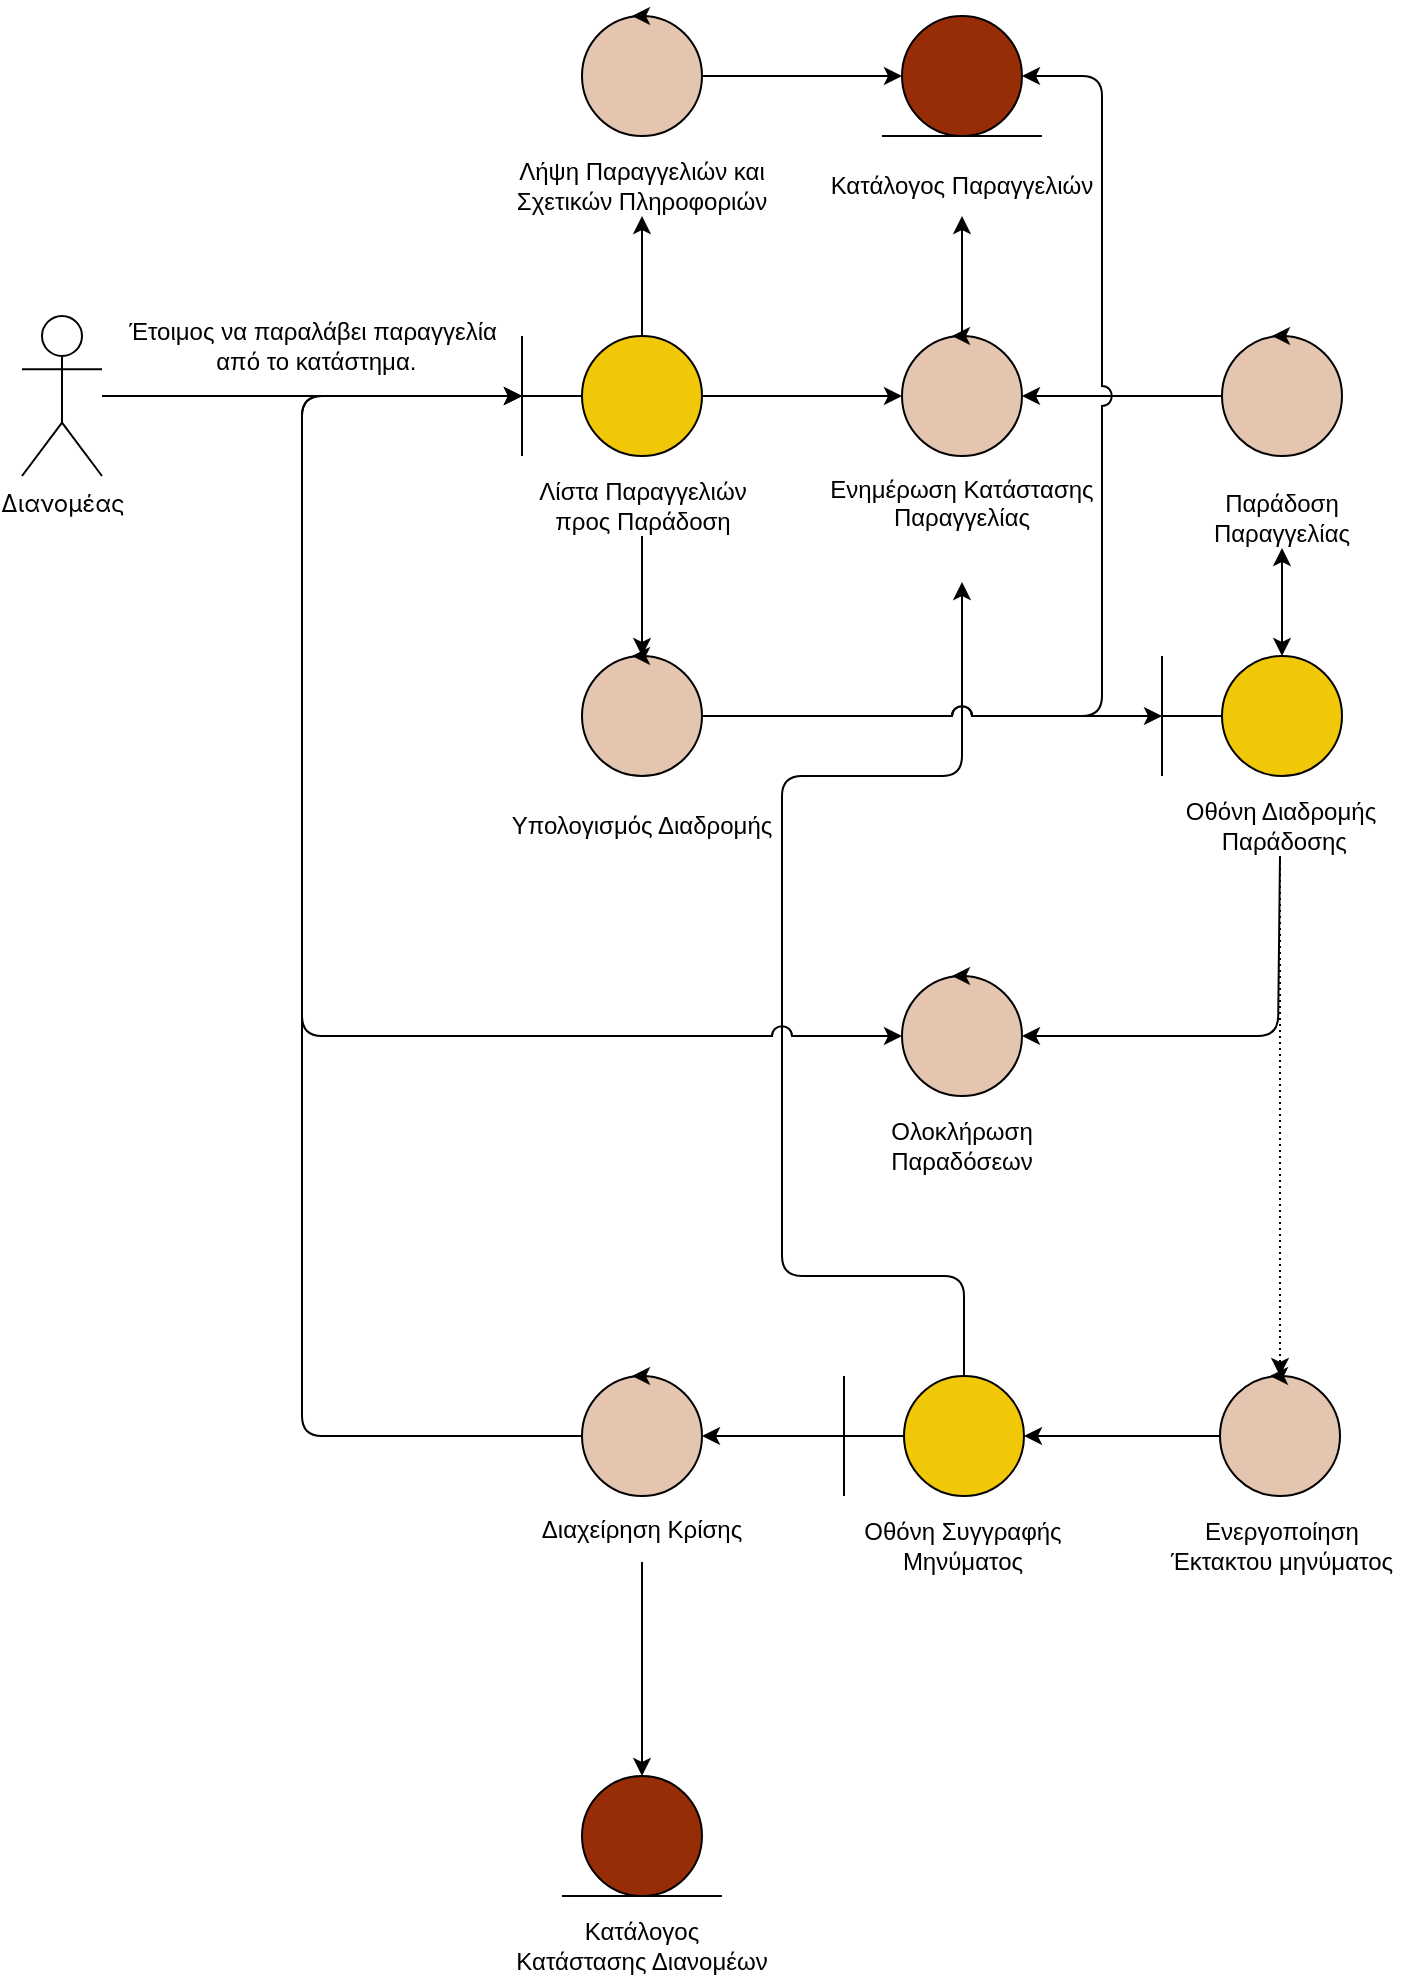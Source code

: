 <mxfile version="17.4.2" type="device"><diagram id="ALxV6cjvILg_8FIJ0sdx" name="Page-1"><mxGraphModel dx="823" dy="603" grid="1" gridSize="10" guides="1" tooltips="1" connect="1" arrows="1" fold="1" page="1" pageScale="1" pageWidth="827" pageHeight="1169" math="0" shadow="0"><root><mxCell id="0"/><mxCell id="1" parent="0"/><mxCell id="Pw4_EMvo6jJB-a_xivtF-111" style="edgeStyle=orthogonalEdgeStyle;rounded=1;jumpStyle=arc;jumpSize=10;orthogonalLoop=1;jettySize=auto;html=1;entryX=0.5;entryY=1;entryDx=0;entryDy=0;startArrow=none;startFill=0;targetPerimeterSpacing=0;exitX=0.5;exitY=0;exitDx=0;exitDy=0;sketch=0;" parent="1" source="Pw4_EMvo6jJB-a_xivtF-102" target="Pw4_EMvo6jJB-a_xivtF-40" edge="1"><mxGeometry relative="1" as="geometry"><Array as="points"><mxPoint x="511" y="640"/><mxPoint x="420" y="640"/><mxPoint x="420" y="390"/><mxPoint x="510" y="390"/></Array></mxGeometry></mxCell><mxCell id="Pw4_EMvo6jJB-a_xivtF-30" style="edgeStyle=orthogonalEdgeStyle;rounded=0;orthogonalLoop=1;jettySize=auto;html=1;entryX=0;entryY=0.5;entryDx=0;entryDy=0;" parent="1" source="Pw4_EMvo6jJB-a_xivtF-4" target="Pw4_EMvo6jJB-a_xivtF-9" edge="1"><mxGeometry relative="1" as="geometry"/></mxCell><mxCell id="Pw4_EMvo6jJB-a_xivtF-25" value="" style="group" parent="1" vertex="1" connectable="0"><mxGeometry x="470" y="10" width="80" height="60" as="geometry"/></mxCell><mxCell id="Pw4_EMvo6jJB-a_xivtF-9" value="" style="ellipse;whiteSpace=wrap;html=1;aspect=fixed;fillColor=#972D07;" parent="Pw4_EMvo6jJB-a_xivtF-25" vertex="1"><mxGeometry x="10" width="60" height="60" as="geometry"/></mxCell><mxCell id="Pw4_EMvo6jJB-a_xivtF-15" value="" style="endArrow=none;html=1;rounded=0;" parent="Pw4_EMvo6jJB-a_xivtF-25" edge="1"><mxGeometry width="50" height="50" relative="1" as="geometry"><mxPoint y="60" as="sourcePoint"/><mxPoint x="80" y="60" as="targetPoint"/></mxGeometry></mxCell><mxCell id="Pw4_EMvo6jJB-a_xivtF-29" value="&lt;font face=&quot;helvetica&quot;&gt;Λήψη Παραγγελιών και Σχετικών Πληροφοριών&lt;/font&gt;" style="text;whiteSpace=wrap;html=1;align=center;verticalAlign=middle;" parent="1" vertex="1"><mxGeometry x="280" y="80" width="140" height="30" as="geometry"/></mxCell><mxCell id="Pw4_EMvo6jJB-a_xivtF-31" value="&lt;span style=&quot;color: rgb(0 , 0 , 0) ; font-family: &amp;#34;helvetica&amp;#34; ; font-size: 12px ; font-style: normal ; font-weight: 400 ; letter-spacing: normal ; text-indent: 0px ; text-transform: none ; word-spacing: 0px ; display: inline ; float: none&quot;&gt;Κατάλογος Παραγγελιών&lt;/span&gt;" style="text;whiteSpace=wrap;html=1;verticalAlign=middle;align=center;" parent="1" vertex="1"><mxGeometry x="440" y="80" width="140" height="30" as="geometry"/></mxCell><mxCell id="Pw4_EMvo6jJB-a_xivtF-34" value="" style="group" parent="1" vertex="1" connectable="0"><mxGeometry x="320" y="10" width="60" height="60" as="geometry"/></mxCell><mxCell id="Pw4_EMvo6jJB-a_xivtF-4" value="" style="ellipse;whiteSpace=wrap;html=1;aspect=fixed;fillColor=#E4C5AF;" parent="Pw4_EMvo6jJB-a_xivtF-34" vertex="1"><mxGeometry width="60" height="60" as="geometry"/></mxCell><mxCell id="Pw4_EMvo6jJB-a_xivtF-14" style="edgeStyle=orthogonalEdgeStyle;rounded=0;orthogonalLoop=1;jettySize=auto;html=1;exitX=0.5;exitY=0;exitDx=0;exitDy=0;entryX=0.417;entryY=0.011;entryDx=0;entryDy=0;entryPerimeter=0;" parent="Pw4_EMvo6jJB-a_xivtF-34" source="Pw4_EMvo6jJB-a_xivtF-4" target="Pw4_EMvo6jJB-a_xivtF-4" edge="1"><mxGeometry relative="1" as="geometry"/></mxCell><mxCell id="Pw4_EMvo6jJB-a_xivtF-35" value="" style="group" parent="1" vertex="1" connectable="0"><mxGeometry x="480" y="170" width="60" height="60" as="geometry"/></mxCell><mxCell id="Pw4_EMvo6jJB-a_xivtF-36" value="" style="ellipse;whiteSpace=wrap;html=1;aspect=fixed;fillColor=#E4C5AF;" parent="Pw4_EMvo6jJB-a_xivtF-35" vertex="1"><mxGeometry width="60" height="60" as="geometry"/></mxCell><mxCell id="Pw4_EMvo6jJB-a_xivtF-37" style="edgeStyle=orthogonalEdgeStyle;rounded=0;orthogonalLoop=1;jettySize=auto;html=1;exitX=0.5;exitY=0;exitDx=0;exitDy=0;entryX=0.417;entryY=0.011;entryDx=0;entryDy=0;entryPerimeter=0;" parent="Pw4_EMvo6jJB-a_xivtF-35" source="Pw4_EMvo6jJB-a_xivtF-36" target="Pw4_EMvo6jJB-a_xivtF-36" edge="1"><mxGeometry relative="1" as="geometry"/></mxCell><mxCell id="Pw4_EMvo6jJB-a_xivtF-39" style="edgeStyle=orthogonalEdgeStyle;rounded=0;orthogonalLoop=1;jettySize=auto;html=1;" parent="1" source="Pw4_EMvo6jJB-a_xivtF-1" target="Pw4_EMvo6jJB-a_xivtF-36" edge="1"><mxGeometry relative="1" as="geometry"/></mxCell><mxCell id="Pw4_EMvo6jJB-a_xivtF-40" value="&lt;span style=&quot;color: rgb(0 , 0 , 0) ; font-family: &amp;#34;helvetica&amp;#34; ; font-size: 12px ; font-style: normal ; font-weight: 400 ; letter-spacing: normal ; text-indent: 0px ; text-transform: none ; word-spacing: 0px ; display: inline ; float: none&quot;&gt;Ενημέρωση Κατάστασης Παραγγελίας&lt;/span&gt;" style="text;whiteSpace=wrap;html=1;verticalAlign=top;align=center;" parent="1" vertex="1"><mxGeometry x="440" y="233" width="140" height="60" as="geometry"/></mxCell><mxCell id="Pw4_EMvo6jJB-a_xivtF-41" style="edgeStyle=orthogonalEdgeStyle;rounded=0;orthogonalLoop=1;jettySize=auto;html=1;entryX=0.5;entryY=1;entryDx=0;entryDy=0;targetPerimeterSpacing=0;" parent="1" source="Pw4_EMvo6jJB-a_xivtF-36" target="Pw4_EMvo6jJB-a_xivtF-31" edge="1"><mxGeometry relative="1" as="geometry"/></mxCell><mxCell id="Pw4_EMvo6jJB-a_xivtF-63" value="" style="group" parent="1" vertex="1" connectable="0"><mxGeometry x="610" y="290" width="129" height="140" as="geometry"/></mxCell><mxCell id="Pw4_EMvo6jJB-a_xivtF-67" value="Οθόνη Διαδρομής&lt;br&gt;&amp;nbsp;Παράδοσης" style="text;html=1;align=center;verticalAlign=middle;resizable=0;points=[];autosize=1;strokeColor=none;fillColor=none;" parent="Pw4_EMvo6jJB-a_xivtF-63" vertex="1"><mxGeometry x="-1" y="110" width="120" height="30" as="geometry"/></mxCell><mxCell id="Pw4_EMvo6jJB-a_xivtF-68" value="" style="endArrow=none;html=1;rounded=0;" parent="Pw4_EMvo6jJB-a_xivtF-63" edge="1"><mxGeometry width="50" height="50" relative="1" as="geometry"><mxPoint y="100" as="sourcePoint"/><mxPoint y="40" as="targetPoint"/></mxGeometry></mxCell><mxCell id="Pw4_EMvo6jJB-a_xivtF-69" value="" style="group" parent="Pw4_EMvo6jJB-a_xivtF-63" vertex="1" connectable="0"><mxGeometry y="40" width="90" height="60" as="geometry"/></mxCell><mxCell id="Pw4_EMvo6jJB-a_xivtF-70" value="" style="ellipse;whiteSpace=wrap;html=1;aspect=fixed;labelBackgroundColor=#FFFF99;fillColor=#F0C808;" parent="Pw4_EMvo6jJB-a_xivtF-69" vertex="1"><mxGeometry x="30" width="60" height="60" as="geometry"/></mxCell><mxCell id="Pw4_EMvo6jJB-a_xivtF-71" value="" style="endArrow=none;html=1;rounded=0;entryX=0;entryY=0.5;entryDx=0;entryDy=0;" parent="Pw4_EMvo6jJB-a_xivtF-69" target="Pw4_EMvo6jJB-a_xivtF-70" edge="1"><mxGeometry width="50" height="50" relative="1" as="geometry"><mxPoint y="30" as="sourcePoint"/><mxPoint x="50" y="-15" as="targetPoint"/></mxGeometry></mxCell><mxCell id="Pw4_EMvo6jJB-a_xivtF-72" value="" style="group" parent="1" vertex="1" connectable="0"><mxGeometry x="280" y="330" width="140" height="100" as="geometry"/></mxCell><mxCell id="Pw4_EMvo6jJB-a_xivtF-44" value="" style="group" parent="Pw4_EMvo6jJB-a_xivtF-72" vertex="1" connectable="0"><mxGeometry x="40" width="60" height="60" as="geometry"/></mxCell><mxCell id="Pw4_EMvo6jJB-a_xivtF-45" value="" style="ellipse;whiteSpace=wrap;html=1;aspect=fixed;fillColor=#E4C5AF;" parent="Pw4_EMvo6jJB-a_xivtF-44" vertex="1"><mxGeometry width="60" height="60" as="geometry"/></mxCell><mxCell id="Pw4_EMvo6jJB-a_xivtF-46" style="edgeStyle=orthogonalEdgeStyle;rounded=0;orthogonalLoop=1;jettySize=auto;html=1;exitX=0.5;exitY=0;exitDx=0;exitDy=0;entryX=0.417;entryY=0.011;entryDx=0;entryDy=0;entryPerimeter=0;" parent="Pw4_EMvo6jJB-a_xivtF-44" source="Pw4_EMvo6jJB-a_xivtF-45" target="Pw4_EMvo6jJB-a_xivtF-45" edge="1"><mxGeometry relative="1" as="geometry"/></mxCell><mxCell id="Pw4_EMvo6jJB-a_xivtF-48" value="&lt;span style=&quot;color: rgb(0 , 0 , 0) ; font-family: &amp;#34;helvetica&amp;#34; ; font-size: 12px ; font-style: normal ; font-weight: 400 ; letter-spacing: normal ; text-indent: 0px ; text-transform: none ; word-spacing: 0px ; display: inline ; float: none&quot;&gt;Υπολογισμός Διαδρομής&lt;/span&gt;" style="text;whiteSpace=wrap;html=1;verticalAlign=middle;align=center;" parent="Pw4_EMvo6jJB-a_xivtF-72" vertex="1"><mxGeometry y="70" width="140" height="30" as="geometry"/></mxCell><mxCell id="Pw4_EMvo6jJB-a_xivtF-20" style="edgeStyle=orthogonalEdgeStyle;rounded=0;orthogonalLoop=1;jettySize=auto;html=1;" parent="1" source="Pw4_EMvo6jJB-a_xivtF-19" edge="1"><mxGeometry relative="1" as="geometry"><mxPoint x="290" y="200" as="targetPoint"/></mxGeometry></mxCell><mxCell id="Pw4_EMvo6jJB-a_xivtF-19" value="&lt;font face=&quot;SF Pro Text&quot;&gt;Διανομέας&lt;/font&gt;" style="shape=umlActor;verticalLabelPosition=bottom;verticalAlign=top;html=1;outlineConnect=0;" parent="1" vertex="1"><mxGeometry x="40" y="160" width="40" height="80" as="geometry"/></mxCell><mxCell id="Pw4_EMvo6jJB-a_xivtF-21" value="Έτοιμος να παραλάβει παραγγελία&lt;br&gt;&amp;nbsp;από το κατάστημα." style="text;html=1;align=center;verticalAlign=middle;resizable=0;points=[];autosize=1;strokeColor=none;fillColor=none;" parent="1" vertex="1"><mxGeometry x="80" y="160" width="210" height="30" as="geometry"/></mxCell><mxCell id="Pw4_EMvo6jJB-a_xivtF-74" style="edgeStyle=orthogonalEdgeStyle;rounded=0;orthogonalLoop=1;jettySize=auto;html=1;targetPerimeterSpacing=0;" parent="1" source="Pw4_EMvo6jJB-a_xivtF-23" target="Pw4_EMvo6jJB-a_xivtF-45" edge="1"><mxGeometry relative="1" as="geometry"/></mxCell><mxCell id="Pw4_EMvo6jJB-a_xivtF-23" value="Λίστα Παραγγελιών&lt;br&gt;προς Παράδοση" style="text;html=1;align=center;verticalAlign=middle;resizable=0;points=[];autosize=1;strokeColor=none;fillColor=none;" parent="1" vertex="1"><mxGeometry x="285" y="240" width="130" height="30" as="geometry"/></mxCell><mxCell id="Pw4_EMvo6jJB-a_xivtF-75" value="" style="group" parent="1" vertex="1" connectable="0"><mxGeometry x="290" y="170" width="90" height="60" as="geometry"/></mxCell><mxCell id="Pw4_EMvo6jJB-a_xivtF-2" value="" style="endArrow=none;html=1;rounded=0;" parent="Pw4_EMvo6jJB-a_xivtF-75" edge="1"><mxGeometry width="50" height="50" relative="1" as="geometry"><mxPoint y="60" as="sourcePoint"/><mxPoint as="targetPoint"/></mxGeometry></mxCell><mxCell id="Pw4_EMvo6jJB-a_xivtF-8" value="" style="group" parent="Pw4_EMvo6jJB-a_xivtF-75" vertex="1" connectable="0"><mxGeometry width="90" height="60" as="geometry"/></mxCell><mxCell id="Pw4_EMvo6jJB-a_xivtF-1" value="" style="ellipse;whiteSpace=wrap;html=1;aspect=fixed;labelBackgroundColor=#FFFF99;fillColor=#F0C808;" parent="Pw4_EMvo6jJB-a_xivtF-8" vertex="1"><mxGeometry x="30" width="60" height="60" as="geometry"/></mxCell><mxCell id="Pw4_EMvo6jJB-a_xivtF-7" value="" style="endArrow=none;html=1;rounded=0;entryX=0;entryY=0.5;entryDx=0;entryDy=0;" parent="Pw4_EMvo6jJB-a_xivtF-8" target="Pw4_EMvo6jJB-a_xivtF-1" edge="1"><mxGeometry width="50" height="50" relative="1" as="geometry"><mxPoint y="30" as="sourcePoint"/><mxPoint x="50" y="-15" as="targetPoint"/></mxGeometry></mxCell><mxCell id="Pw4_EMvo6jJB-a_xivtF-76" style="edgeStyle=orthogonalEdgeStyle;rounded=0;orthogonalLoop=1;jettySize=auto;html=1;targetPerimeterSpacing=0;jumpStyle=arc;jumpSize=10;" parent="1" source="Pw4_EMvo6jJB-a_xivtF-45" edge="1"><mxGeometry relative="1" as="geometry"><mxPoint x="610" y="360" as="targetPoint"/></mxGeometry></mxCell><mxCell id="Pw4_EMvo6jJB-a_xivtF-81" value="" style="group" parent="1" vertex="1" connectable="0"><mxGeometry x="640" y="170" width="60" height="60" as="geometry"/></mxCell><mxCell id="Pw4_EMvo6jJB-a_xivtF-82" value="" style="ellipse;whiteSpace=wrap;html=1;aspect=fixed;fillColor=#E4C5AF;" parent="Pw4_EMvo6jJB-a_xivtF-81" vertex="1"><mxGeometry width="60" height="60" as="geometry"/></mxCell><mxCell id="Pw4_EMvo6jJB-a_xivtF-83" style="edgeStyle=orthogonalEdgeStyle;rounded=0;orthogonalLoop=1;jettySize=auto;html=1;exitX=0.5;exitY=0;exitDx=0;exitDy=0;entryX=0.417;entryY=0.011;entryDx=0;entryDy=0;entryPerimeter=0;" parent="Pw4_EMvo6jJB-a_xivtF-81" source="Pw4_EMvo6jJB-a_xivtF-82" target="Pw4_EMvo6jJB-a_xivtF-82" edge="1"><mxGeometry relative="1" as="geometry"/></mxCell><mxCell id="Pw4_EMvo6jJB-a_xivtF-84" value="&lt;span style=&quot;color: rgb(0 , 0 , 0) ; font-family: &amp;#34;helvetica&amp;#34; ; font-size: 12px ; font-style: normal ; font-weight: 400 ; letter-spacing: normal ; text-indent: 0px ; text-transform: none ; word-spacing: 0px ; display: inline ; float: none&quot;&gt;Παράδοση&lt;br&gt;Παραγγελίας&lt;/span&gt;" style="text;whiteSpace=wrap;html=1;verticalAlign=middle;align=center;" parent="1" vertex="1"><mxGeometry x="600" y="246" width="140" height="30" as="geometry"/></mxCell><mxCell id="Pw4_EMvo6jJB-a_xivtF-85" style="edgeStyle=orthogonalEdgeStyle;rounded=1;jumpStyle=arc;jumpSize=10;orthogonalLoop=1;jettySize=auto;html=1;entryX=0.5;entryY=1;entryDx=0;entryDy=0;startArrow=classic;startFill=1;targetPerimeterSpacing=0;" parent="1" source="Pw4_EMvo6jJB-a_xivtF-70" target="Pw4_EMvo6jJB-a_xivtF-84" edge="1"><mxGeometry relative="1" as="geometry"/></mxCell><mxCell id="Pw4_EMvo6jJB-a_xivtF-86" style="edgeStyle=orthogonalEdgeStyle;rounded=1;jumpStyle=arc;jumpSize=10;orthogonalLoop=1;jettySize=auto;html=1;startArrow=none;startFill=0;targetPerimeterSpacing=0;" parent="1" source="Pw4_EMvo6jJB-a_xivtF-82" target="Pw4_EMvo6jJB-a_xivtF-36" edge="1"><mxGeometry relative="1" as="geometry"/></mxCell><mxCell id="Pw4_EMvo6jJB-a_xivtF-87" value="" style="group" parent="1" vertex="1" connectable="0"><mxGeometry x="480" y="490" width="60" height="60" as="geometry"/></mxCell><mxCell id="Pw4_EMvo6jJB-a_xivtF-88" value="" style="ellipse;whiteSpace=wrap;html=1;aspect=fixed;fillColor=#E4C5AF;" parent="Pw4_EMvo6jJB-a_xivtF-87" vertex="1"><mxGeometry width="60" height="60" as="geometry"/></mxCell><mxCell id="Pw4_EMvo6jJB-a_xivtF-89" style="edgeStyle=orthogonalEdgeStyle;rounded=0;orthogonalLoop=1;jettySize=auto;html=1;exitX=0.5;exitY=0;exitDx=0;exitDy=0;entryX=0.417;entryY=0.011;entryDx=0;entryDy=0;entryPerimeter=0;" parent="Pw4_EMvo6jJB-a_xivtF-87" source="Pw4_EMvo6jJB-a_xivtF-88" target="Pw4_EMvo6jJB-a_xivtF-88" edge="1"><mxGeometry relative="1" as="geometry"/></mxCell><mxCell id="Pw4_EMvo6jJB-a_xivtF-90" style="edgeStyle=orthogonalEdgeStyle;rounded=1;jumpStyle=arc;jumpSize=10;orthogonalLoop=1;jettySize=auto;html=1;entryX=1;entryY=0.5;entryDx=0;entryDy=0;startArrow=none;startFill=0;targetPerimeterSpacing=0;" parent="1" target="Pw4_EMvo6jJB-a_xivtF-88" edge="1"><mxGeometry relative="1" as="geometry"><mxPoint x="669" y="430" as="sourcePoint"/><Array as="points"><mxPoint x="668" y="520"/></Array></mxGeometry></mxCell><mxCell id="Pw4_EMvo6jJB-a_xivtF-91" value="&lt;span style=&quot;color: rgb(0 , 0 , 0) ; font-family: &amp;#34;helvetica&amp;#34; ; font-size: 12px ; font-style: normal ; font-weight: 400 ; letter-spacing: normal ; text-indent: 0px ; text-transform: none ; word-spacing: 0px ; display: inline ; float: none&quot;&gt;Ολοκλήρωση Παραδόσεων&lt;br&gt;&lt;/span&gt;" style="text;whiteSpace=wrap;html=1;verticalAlign=middle;align=center;" parent="1" vertex="1"><mxGeometry x="440" y="560" width="140" height="30" as="geometry"/></mxCell><mxCell id="Pw4_EMvo6jJB-a_xivtF-92" style="edgeStyle=orthogonalEdgeStyle;rounded=1;jumpStyle=arc;jumpSize=10;orthogonalLoop=1;jettySize=auto;html=1;startArrow=classic;startFill=1;targetPerimeterSpacing=0;" parent="1" source="Pw4_EMvo6jJB-a_xivtF-88" edge="1"><mxGeometry relative="1" as="geometry"><mxPoint x="290" y="200" as="targetPoint"/><Array as="points"><mxPoint x="180" y="520"/><mxPoint x="180" y="200"/></Array></mxGeometry></mxCell><mxCell id="Pw4_EMvo6jJB-a_xivtF-93" value="" style="group" parent="1" vertex="1" connectable="0"><mxGeometry x="639" y="690" width="60" height="60" as="geometry"/></mxCell><mxCell id="Pw4_EMvo6jJB-a_xivtF-94" value="" style="ellipse;whiteSpace=wrap;html=1;aspect=fixed;fillColor=#E4C5AF;" parent="Pw4_EMvo6jJB-a_xivtF-93" vertex="1"><mxGeometry width="60" height="60" as="geometry"/></mxCell><mxCell id="Pw4_EMvo6jJB-a_xivtF-95" style="edgeStyle=orthogonalEdgeStyle;rounded=0;orthogonalLoop=1;jettySize=auto;html=1;exitX=0.5;exitY=0;exitDx=0;exitDy=0;entryX=0.417;entryY=0.011;entryDx=0;entryDy=0;entryPerimeter=0;" parent="Pw4_EMvo6jJB-a_xivtF-93" source="Pw4_EMvo6jJB-a_xivtF-94" target="Pw4_EMvo6jJB-a_xivtF-94" edge="1"><mxGeometry relative="1" as="geometry"/></mxCell><mxCell id="Pw4_EMvo6jJB-a_xivtF-97" value="&lt;span style=&quot;color: rgb(0 , 0 , 0) ; font-family: &amp;#34;helvetica&amp;#34; ; font-size: 12px ; font-style: normal ; font-weight: 400 ; letter-spacing: normal ; text-indent: 0px ; text-transform: none ; word-spacing: 0px ; display: inline ; float: none&quot;&gt;Ενεργοποίηση&lt;br&gt;Έκτακτου μηνύματος&lt;br&gt;&lt;/span&gt;" style="text;whiteSpace=wrap;html=1;verticalAlign=middle;align=center;" parent="1" vertex="1"><mxGeometry x="600" y="760" width="140" height="30" as="geometry"/></mxCell><mxCell id="Pw4_EMvo6jJB-a_xivtF-98" value="" style="group" parent="1" vertex="1" connectable="0"><mxGeometry x="290" y="650" width="130" height="140" as="geometry"/></mxCell><mxCell id="Pw4_EMvo6jJB-a_xivtF-99" value="Οθόνη Συγγραφής&lt;br&gt;Μηνύματος" style="text;html=1;align=center;verticalAlign=middle;resizable=0;points=[];autosize=1;strokeColor=none;fillColor=none;" parent="Pw4_EMvo6jJB-a_xivtF-98" vertex="1"><mxGeometry x="160" y="110" width="120" height="30" as="geometry"/></mxCell><mxCell id="Pw4_EMvo6jJB-a_xivtF-100" value="" style="endArrow=none;html=1;rounded=0;" parent="Pw4_EMvo6jJB-a_xivtF-98" edge="1"><mxGeometry width="50" height="50" relative="1" as="geometry"><mxPoint x="161" y="100" as="sourcePoint"/><mxPoint x="161" y="40" as="targetPoint"/></mxGeometry></mxCell><mxCell id="Pw4_EMvo6jJB-a_xivtF-101" value="" style="group" parent="Pw4_EMvo6jJB-a_xivtF-98" vertex="1" connectable="0"><mxGeometry x="161" y="40" width="90" height="60" as="geometry"/></mxCell><mxCell id="Pw4_EMvo6jJB-a_xivtF-102" value="" style="ellipse;whiteSpace=wrap;html=1;aspect=fixed;labelBackgroundColor=#FFFF99;fillColor=#F0C808;" parent="Pw4_EMvo6jJB-a_xivtF-101" vertex="1"><mxGeometry x="30" width="60" height="60" as="geometry"/></mxCell><mxCell id="Pw4_EMvo6jJB-a_xivtF-103" value="" style="endArrow=none;html=1;rounded=0;entryX=0;entryY=0.5;entryDx=0;entryDy=0;" parent="Pw4_EMvo6jJB-a_xivtF-101" target="Pw4_EMvo6jJB-a_xivtF-102" edge="1"><mxGeometry width="50" height="50" relative="1" as="geometry"><mxPoint y="30" as="sourcePoint"/><mxPoint x="50" y="-15" as="targetPoint"/></mxGeometry></mxCell><mxCell id="Pw4_EMvo6jJB-a_xivtF-112" value="" style="group" parent="Pw4_EMvo6jJB-a_xivtF-98" vertex="1" connectable="0"><mxGeometry x="30" y="40" width="60" height="60" as="geometry"/></mxCell><mxCell id="Pw4_EMvo6jJB-a_xivtF-113" value="" style="ellipse;whiteSpace=wrap;html=1;aspect=fixed;fillColor=#E4C5AF;" parent="Pw4_EMvo6jJB-a_xivtF-112" vertex="1"><mxGeometry width="60" height="60" as="geometry"/></mxCell><mxCell id="Pw4_EMvo6jJB-a_xivtF-114" style="edgeStyle=orthogonalEdgeStyle;rounded=0;orthogonalLoop=1;jettySize=auto;html=1;exitX=0.5;exitY=0;exitDx=0;exitDy=0;entryX=0.417;entryY=0.011;entryDx=0;entryDy=0;entryPerimeter=0;" parent="Pw4_EMvo6jJB-a_xivtF-112" source="Pw4_EMvo6jJB-a_xivtF-113" target="Pw4_EMvo6jJB-a_xivtF-113" edge="1"><mxGeometry relative="1" as="geometry"/></mxCell><mxCell id="Pw4_EMvo6jJB-a_xivtF-116" style="edgeStyle=orthogonalEdgeStyle;rounded=1;sketch=0;jumpStyle=none;jumpSize=10;orthogonalLoop=1;jettySize=auto;html=1;entryX=1;entryY=0.5;entryDx=0;entryDy=0;startArrow=none;startFill=0;targetPerimeterSpacing=0;" parent="Pw4_EMvo6jJB-a_xivtF-98" source="Pw4_EMvo6jJB-a_xivtF-102" target="Pw4_EMvo6jJB-a_xivtF-113" edge="1"><mxGeometry relative="1" as="geometry"/></mxCell><mxCell id="Pw4_EMvo6jJB-a_xivtF-117" value="&lt;span style=&quot;color: rgb(0 , 0 , 0) ; font-family: &amp;#34;helvetica&amp;#34; ; font-size: 12px ; font-style: normal ; font-weight: 400 ; letter-spacing: normal ; text-indent: 0px ; text-transform: none ; word-spacing: 0px ; display: inline ; float: none&quot;&gt;Διαχείρηση Κρίσης&lt;br&gt;&lt;/span&gt;" style="text;whiteSpace=wrap;html=1;verticalAlign=top;align=center;" parent="Pw4_EMvo6jJB-a_xivtF-98" vertex="1"><mxGeometry x="-10" y="103" width="140" height="30" as="geometry"/></mxCell><mxCell id="Pw4_EMvo6jJB-a_xivtF-104" style="edgeStyle=orthogonalEdgeStyle;rounded=1;jumpStyle=arc;jumpSize=10;orthogonalLoop=1;jettySize=auto;html=1;entryX=1;entryY=0.5;entryDx=0;entryDy=0;startArrow=none;startFill=0;targetPerimeterSpacing=0;" parent="1" source="Pw4_EMvo6jJB-a_xivtF-94" target="Pw4_EMvo6jJB-a_xivtF-102" edge="1"><mxGeometry relative="1" as="geometry"/></mxCell><mxCell id="Pw4_EMvo6jJB-a_xivtF-105" style="edgeStyle=orthogonalEdgeStyle;rounded=1;jumpStyle=arc;jumpSize=10;orthogonalLoop=1;jettySize=auto;html=1;entryX=0.5;entryY=1;entryDx=0;entryDy=0;startArrow=none;startFill=0;targetPerimeterSpacing=0;" parent="1" source="Pw4_EMvo6jJB-a_xivtF-1" target="Pw4_EMvo6jJB-a_xivtF-29" edge="1"><mxGeometry relative="1" as="geometry"/></mxCell><mxCell id="Pw4_EMvo6jJB-a_xivtF-106" value="" style="group" parent="1" vertex="1" connectable="0"><mxGeometry x="310" y="890" width="80" height="60" as="geometry"/></mxCell><mxCell id="Pw4_EMvo6jJB-a_xivtF-107" value="" style="ellipse;whiteSpace=wrap;html=1;aspect=fixed;fillColor=#972D07;" parent="Pw4_EMvo6jJB-a_xivtF-106" vertex="1"><mxGeometry x="10" width="60" height="60" as="geometry"/></mxCell><mxCell id="Pw4_EMvo6jJB-a_xivtF-108" value="" style="endArrow=none;html=1;rounded=0;" parent="Pw4_EMvo6jJB-a_xivtF-106" edge="1"><mxGeometry width="50" height="50" relative="1" as="geometry"><mxPoint y="60" as="sourcePoint"/><mxPoint x="80" y="60" as="targetPoint"/></mxGeometry></mxCell><mxCell id="Pw4_EMvo6jJB-a_xivtF-109" style="edgeStyle=orthogonalEdgeStyle;rounded=1;jumpStyle=arc;jumpSize=10;orthogonalLoop=1;jettySize=auto;html=1;entryX=0.5;entryY=0;entryDx=0;entryDy=0;startArrow=none;startFill=0;targetPerimeterSpacing=0;exitX=0.5;exitY=1;exitDx=0;exitDy=0;" parent="1" source="Pw4_EMvo6jJB-a_xivtF-117" target="Pw4_EMvo6jJB-a_xivtF-107" edge="1"><mxGeometry relative="1" as="geometry"/></mxCell><mxCell id="Pw4_EMvo6jJB-a_xivtF-110" value="&lt;span style=&quot;color: rgb(0 , 0 , 0) ; font-family: &amp;#34;helvetica&amp;#34; ; font-size: 12px ; font-style: normal ; font-weight: 400 ; letter-spacing: normal ; text-indent: 0px ; text-transform: none ; word-spacing: 0px ; display: inline ; float: none&quot;&gt;Κατάλογος&lt;br&gt;Κατάστασης Διανομέων&lt;/span&gt;" style="text;whiteSpace=wrap;html=1;verticalAlign=middle;align=center;" parent="1" vertex="1"><mxGeometry x="280" y="960" width="140" height="30" as="geometry"/></mxCell><mxCell id="Pw4_EMvo6jJB-a_xivtF-79" style="edgeStyle=orthogonalEdgeStyle;rounded=1;orthogonalLoop=1;jettySize=auto;html=1;entryX=1;entryY=0.5;entryDx=0;entryDy=0;targetPerimeterSpacing=0;jumpStyle=arc;jumpSize=10;" parent="1" source="Pw4_EMvo6jJB-a_xivtF-45" target="Pw4_EMvo6jJB-a_xivtF-9" edge="1"><mxGeometry relative="1" as="geometry"><Array as="points"><mxPoint x="580" y="360"/><mxPoint x="580" y="40"/></Array></mxGeometry></mxCell><mxCell id="Pw4_EMvo6jJB-a_xivtF-115" style="edgeStyle=orthogonalEdgeStyle;rounded=1;sketch=0;jumpStyle=arc;jumpSize=10;orthogonalLoop=1;jettySize=auto;html=1;entryX=0.5;entryY=0;entryDx=0;entryDy=0;startArrow=none;startFill=0;targetPerimeterSpacing=0;dashed=1;dashPattern=1 2;" parent="1" source="Pw4_EMvo6jJB-a_xivtF-67" target="Pw4_EMvo6jJB-a_xivtF-94" edge="1"><mxGeometry relative="1" as="geometry"/></mxCell><mxCell id="Pw4_EMvo6jJB-a_xivtF-118" style="edgeStyle=orthogonalEdgeStyle;rounded=1;sketch=0;jumpStyle=none;jumpSize=10;orthogonalLoop=1;jettySize=auto;html=1;startArrow=none;startFill=0;targetPerimeterSpacing=0;" parent="1" source="Pw4_EMvo6jJB-a_xivtF-113" edge="1"><mxGeometry relative="1" as="geometry"><mxPoint x="290" y="200.0" as="targetPoint"/><Array as="points"><mxPoint x="180" y="720"/><mxPoint x="180" y="200"/></Array></mxGeometry></mxCell></root></mxGraphModel></diagram></mxfile>